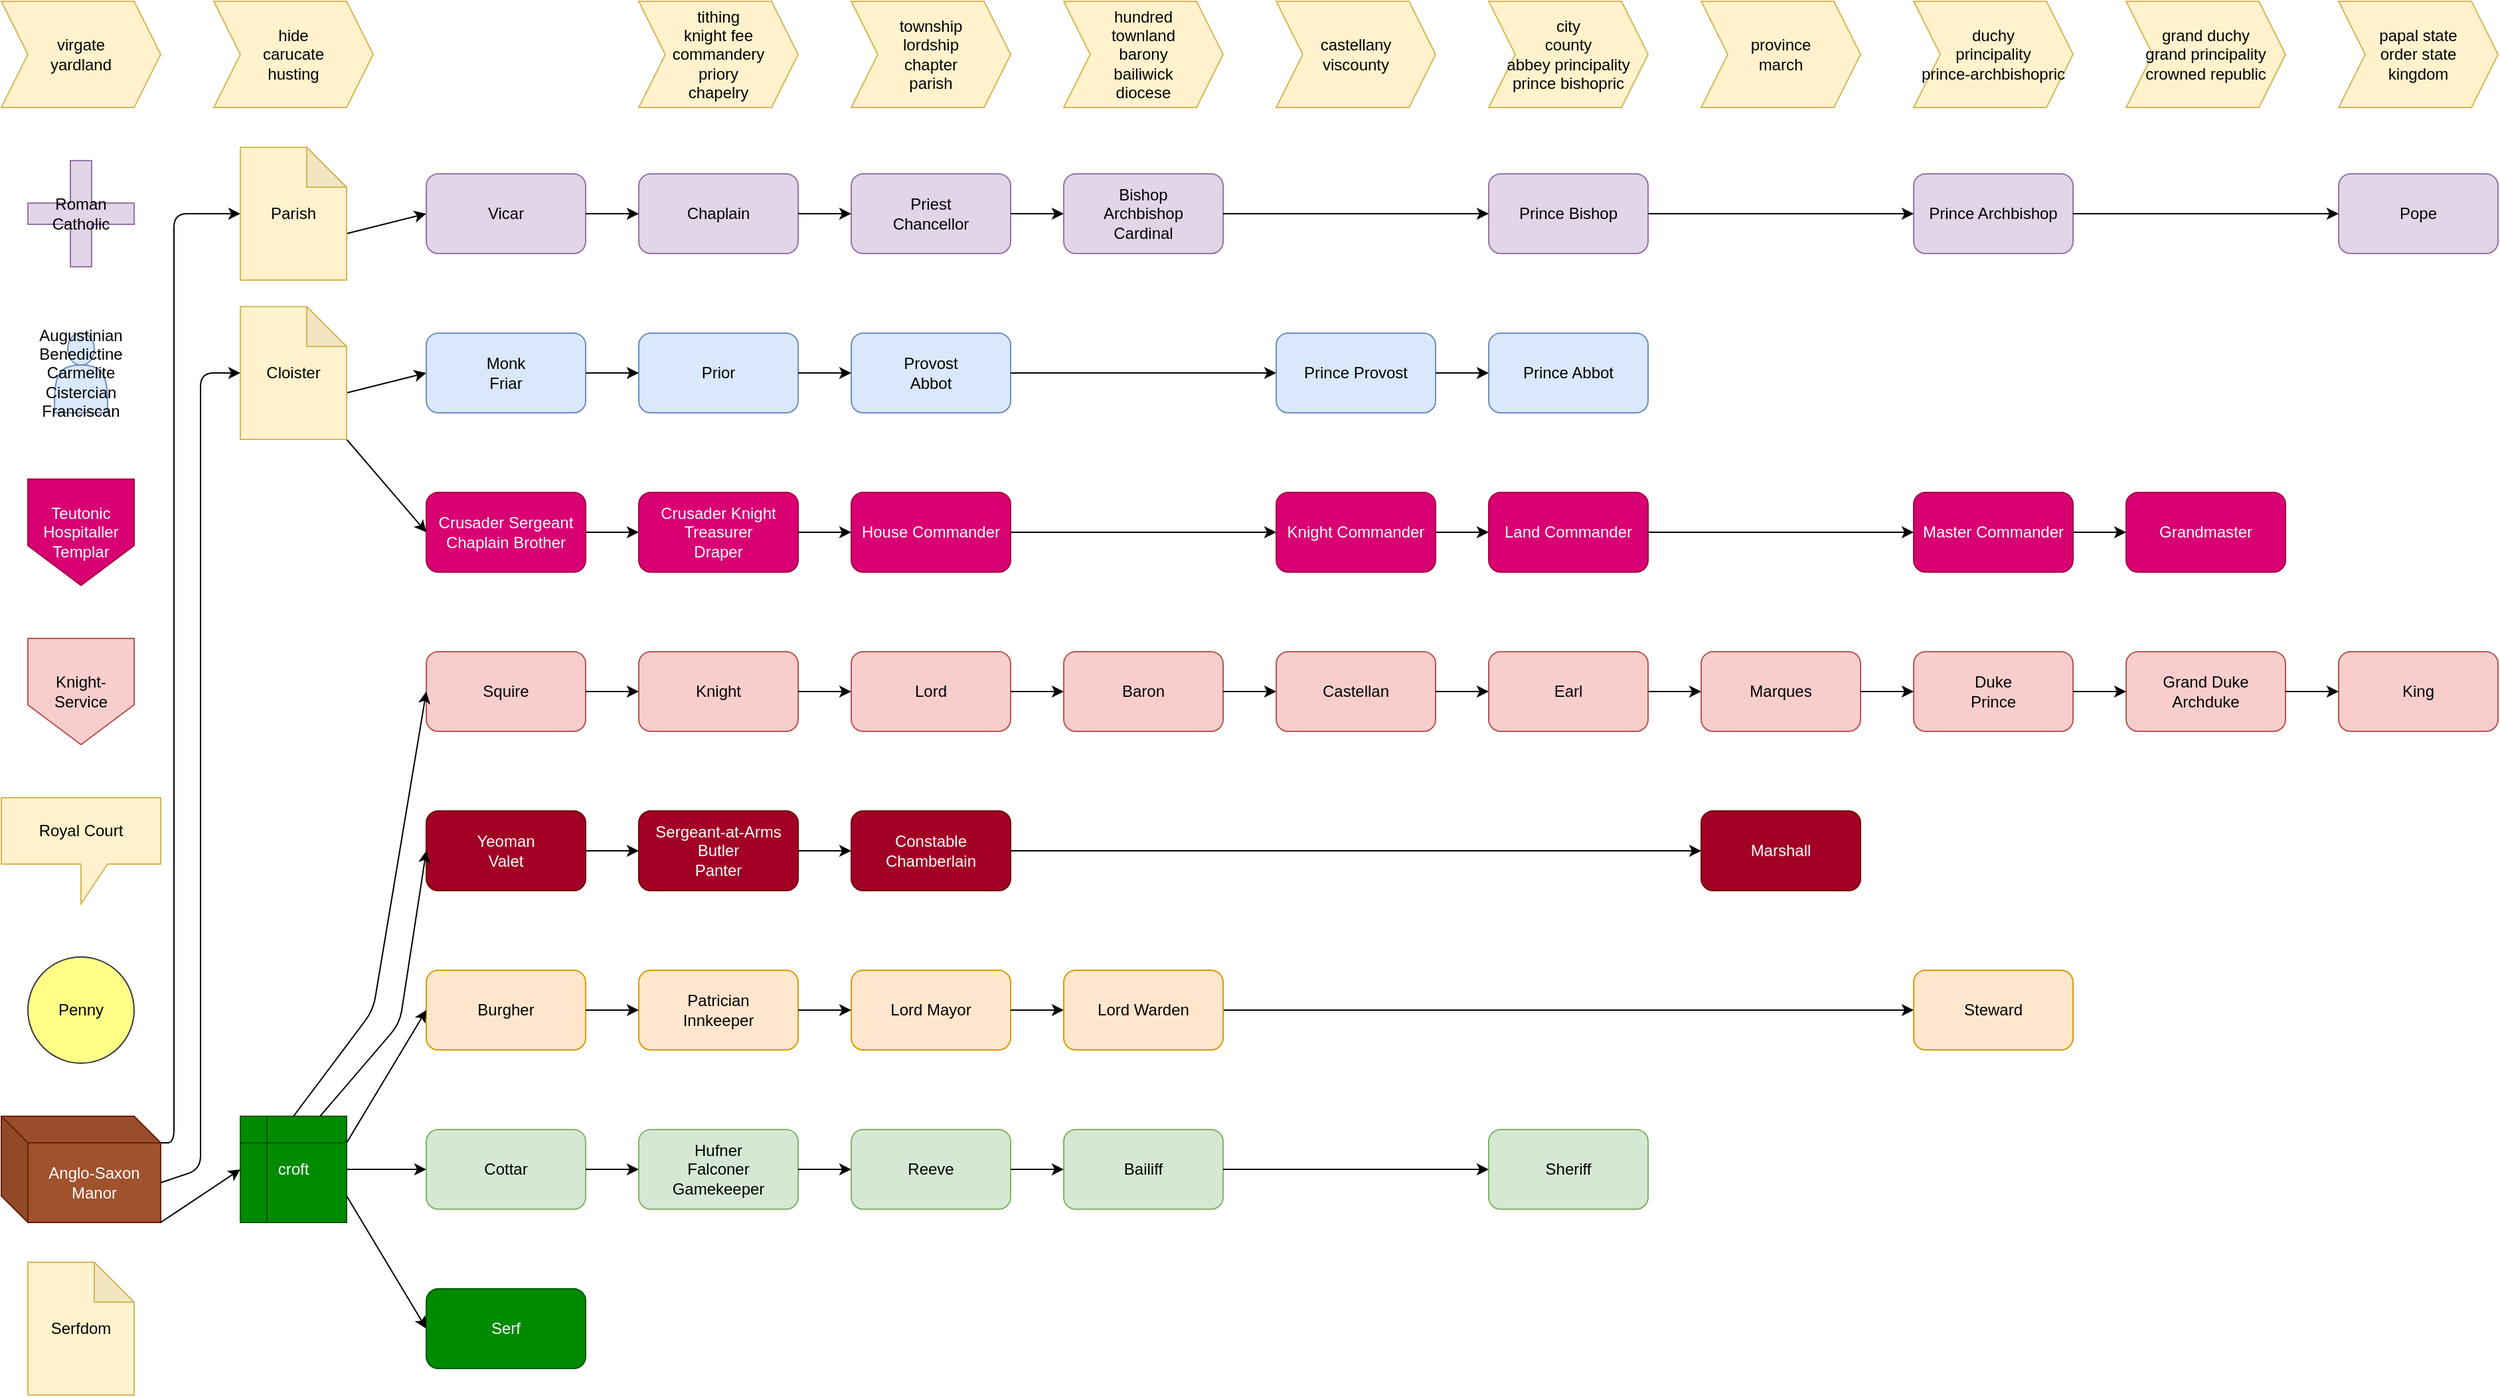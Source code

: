 <mxfile version="12.4.2" type="device" pages="1"><diagram id="fqwpL6NrUDYgaM_oACts" name="Pagina-1"><mxGraphModel dx="2249" dy="846" grid="1" gridSize="10" guides="1" tooltips="1" connect="1" arrows="1" fold="1" page="1" pageScale="1" pageWidth="827" pageHeight="1169" math="0" shadow="0"><root><mxCell id="oCK8tUkI4gXZ0sV6fzL8-0"/><mxCell id="oCK8tUkI4gXZ0sV6fzL8-1" parent="oCK8tUkI4gXZ0sV6fzL8-0"/><mxCell id="83fGAn5iUg1lBwkZTP7g-1" value="&lt;div&gt;hide&lt;/div&gt;&lt;div&gt;carucate&lt;/div&gt;&lt;div&gt;husting&lt;br&gt;&lt;/div&gt;" style="shape=step;perimeter=stepPerimeter;whiteSpace=wrap;html=1;fixedSize=1;fillColor=#fff2cc;strokeColor=#d6b656;" parent="oCK8tUkI4gXZ0sV6fzL8-1" vertex="1"><mxGeometry x="40" y="160" width="120" height="80" as="geometry"/></mxCell><mxCell id="83fGAn5iUg1lBwkZTP7g-2" value="&lt;div&gt;tithing&lt;/div&gt;&lt;div&gt;knight fee&lt;/div&gt;&lt;div&gt;commandery&lt;/div&gt;&lt;div&gt;priory&lt;/div&gt;&lt;div&gt;chapelry&lt;br&gt;&lt;/div&gt;" style="shape=step;perimeter=stepPerimeter;whiteSpace=wrap;html=1;fixedSize=1;fillColor=#fff2cc;strokeColor=#d6b656;" parent="oCK8tUkI4gXZ0sV6fzL8-1" vertex="1"><mxGeometry x="360" y="160" width="120" height="80" as="geometry"/></mxCell><mxCell id="83fGAn5iUg1lBwkZTP7g-3" value="&lt;div&gt;township&lt;/div&gt;&lt;div&gt;lordship&lt;/div&gt;&lt;div&gt;chapter&lt;/div&gt;&lt;div&gt;parish&lt;br&gt;&lt;/div&gt;" style="shape=step;perimeter=stepPerimeter;whiteSpace=wrap;html=1;fixedSize=1;fillColor=#fff2cc;strokeColor=#d6b656;" parent="oCK8tUkI4gXZ0sV6fzL8-1" vertex="1"><mxGeometry x="520" y="160" width="120" height="80" as="geometry"/></mxCell><mxCell id="83fGAn5iUg1lBwkZTP7g-4" value="&lt;div&gt;hundred&lt;/div&gt;&lt;div&gt;townland&lt;/div&gt;&lt;div&gt;barony&lt;/div&gt;&lt;div&gt;bailiwick&lt;/div&gt;&lt;div&gt;diocese&lt;/div&gt;" style="shape=step;perimeter=stepPerimeter;whiteSpace=wrap;html=1;fixedSize=1;fillColor=#fff2cc;strokeColor=#d6b656;" parent="oCK8tUkI4gXZ0sV6fzL8-1" vertex="1"><mxGeometry x="680" y="160" width="120" height="80" as="geometry"/></mxCell><mxCell id="83fGAn5iUg1lBwkZTP7g-5" value="&lt;div&gt;castellany&lt;/div&gt;&lt;div&gt;viscounty&lt;br&gt;&lt;/div&gt;" style="shape=step;perimeter=stepPerimeter;whiteSpace=wrap;html=1;fixedSize=1;fillColor=#fff2cc;strokeColor=#d6b656;" parent="oCK8tUkI4gXZ0sV6fzL8-1" vertex="1"><mxGeometry x="840" y="160" width="120" height="80" as="geometry"/></mxCell><mxCell id="83fGAn5iUg1lBwkZTP7g-6" value="&lt;div&gt;city&lt;/div&gt;&lt;div&gt;county&lt;/div&gt;&lt;div&gt;abbey principality&lt;/div&gt;&lt;div&gt;prince bishopric&lt;br&gt;&lt;/div&gt;" style="shape=step;perimeter=stepPerimeter;whiteSpace=wrap;html=1;fixedSize=1;fillColor=#fff2cc;strokeColor=#d6b656;" parent="oCK8tUkI4gXZ0sV6fzL8-1" vertex="1"><mxGeometry x="1000" y="160" width="120" height="80" as="geometry"/></mxCell><mxCell id="83fGAn5iUg1lBwkZTP7g-7" value="&lt;div&gt;province&lt;/div&gt;&lt;div&gt;march&lt;br&gt;&lt;/div&gt;" style="shape=step;perimeter=stepPerimeter;whiteSpace=wrap;html=1;fixedSize=1;fillColor=#fff2cc;strokeColor=#d6b656;" parent="oCK8tUkI4gXZ0sV6fzL8-1" vertex="1"><mxGeometry x="1160" y="160" width="120" height="80" as="geometry"/></mxCell><mxCell id="83fGAn5iUg1lBwkZTP7g-8" value="&lt;div&gt;duchy&lt;/div&gt;&lt;div&gt;principality&lt;/div&gt;&lt;div&gt;prince-archbishopric&lt;br&gt;&lt;/div&gt;" style="shape=step;perimeter=stepPerimeter;whiteSpace=wrap;html=1;fixedSize=1;fillColor=#fff2cc;strokeColor=#d6b656;" parent="oCK8tUkI4gXZ0sV6fzL8-1" vertex="1"><mxGeometry x="1320" y="160" width="120" height="80" as="geometry"/></mxCell><mxCell id="83fGAn5iUg1lBwkZTP7g-9" value="&lt;div&gt;grand duchy&lt;/div&gt;&lt;div&gt;grand principality&lt;/div&gt;&lt;div&gt;crowned republic&lt;br&gt;&lt;/div&gt;" style="shape=step;perimeter=stepPerimeter;whiteSpace=wrap;html=1;fixedSize=1;fillColor=#fff2cc;strokeColor=#d6b656;" parent="oCK8tUkI4gXZ0sV6fzL8-1" vertex="1"><mxGeometry x="1480" y="160" width="120" height="80" as="geometry"/></mxCell><mxCell id="83fGAn5iUg1lBwkZTP7g-10" value="&lt;div&gt;papal state&lt;/div&gt;&lt;div&gt;order state&lt;/div&gt;&lt;div&gt;kingdom&lt;br&gt;&lt;/div&gt;" style="shape=step;perimeter=stepPerimeter;whiteSpace=wrap;html=1;fixedSize=1;fillColor=#fff2cc;strokeColor=#d6b656;" parent="oCK8tUkI4gXZ0sV6fzL8-1" vertex="1"><mxGeometry x="1640" y="160" width="120" height="80" as="geometry"/></mxCell><mxCell id="83fGAn5iUg1lBwkZTP7g-11" value="&lt;div&gt;virgate&lt;/div&gt;&lt;div&gt;yardland&lt;/div&gt;" style="shape=step;perimeter=stepPerimeter;whiteSpace=wrap;html=1;fixedSize=1;fillColor=#fff2cc;strokeColor=#d6b656;" parent="oCK8tUkI4gXZ0sV6fzL8-1" vertex="1"><mxGeometry x="-120" y="160" width="120" height="80" as="geometry"/></mxCell><mxCell id="gKCgqKaBYZqM5Lune7bw-1" value="Vicar" style="rounded=1;whiteSpace=wrap;html=1;fillColor=#e1d5e7;strokeColor=#9673a6;" parent="oCK8tUkI4gXZ0sV6fzL8-1" vertex="1"><mxGeometry x="200" y="290" width="120" height="60" as="geometry"/></mxCell><mxCell id="gKCgqKaBYZqM5Lune7bw-2" value="Chaplain" style="rounded=1;whiteSpace=wrap;html=1;fillColor=#e1d5e7;strokeColor=#9673a6;" parent="oCK8tUkI4gXZ0sV6fzL8-1" vertex="1"><mxGeometry x="360" y="290" width="120" height="60" as="geometry"/></mxCell><mxCell id="gKCgqKaBYZqM5Lune7bw-4" value="" style="endArrow=classic;html=1;entryX=0;entryY=0.5;entryDx=0;entryDy=0;exitX=1;exitY=0.5;exitDx=0;exitDy=0;" parent="oCK8tUkI4gXZ0sV6fzL8-1" source="gKCgqKaBYZqM5Lune7bw-1" target="gKCgqKaBYZqM5Lune7bw-2" edge="1"><mxGeometry width="50" height="50" relative="1" as="geometry"><mxPoint x="320" y="400" as="sourcePoint"/><mxPoint x="360" y="400" as="targetPoint"/></mxGeometry></mxCell><mxCell id="gKCgqKaBYZqM5Lune7bw-5" value="Priest&lt;br&gt;Chancellor" style="rounded=1;whiteSpace=wrap;html=1;fillColor=#e1d5e7;strokeColor=#9673a6;" parent="oCK8tUkI4gXZ0sV6fzL8-1" vertex="1"><mxGeometry x="520" y="290" width="120" height="60" as="geometry"/></mxCell><mxCell id="gKCgqKaBYZqM5Lune7bw-6" value="Bishop&lt;br&gt;Archbishop&lt;br&gt;Cardinal" style="rounded=1;whiteSpace=wrap;html=1;fillColor=#e1d5e7;strokeColor=#9673a6;" parent="oCK8tUkI4gXZ0sV6fzL8-1" vertex="1"><mxGeometry x="680" y="290" width="120" height="60" as="geometry"/></mxCell><mxCell id="Omfk2hp4mNCDe5MxwnNr-0" value="Roman Catholic" style="shape=cross;whiteSpace=wrap;html=1;fillColor=#e1d5e7;strokeColor=#9673a6;" parent="oCK8tUkI4gXZ0sV6fzL8-1" vertex="1"><mxGeometry x="-100" y="280" width="80" height="80" as="geometry"/></mxCell><mxCell id="Omfk2hp4mNCDe5MxwnNr-1" value="Prince Bishop" style="rounded=1;whiteSpace=wrap;html=1;fillColor=#e1d5e7;strokeColor=#9673a6;" parent="oCK8tUkI4gXZ0sV6fzL8-1" vertex="1"><mxGeometry x="1000" y="290" width="120" height="60" as="geometry"/></mxCell><mxCell id="Omfk2hp4mNCDe5MxwnNr-3" value="Prince Archbishop" style="rounded=1;whiteSpace=wrap;html=1;fillColor=#e1d5e7;strokeColor=#9673a6;" parent="oCK8tUkI4gXZ0sV6fzL8-1" vertex="1"><mxGeometry x="1320" y="290" width="120" height="60" as="geometry"/></mxCell><mxCell id="Omfk2hp4mNCDe5MxwnNr-5" value="Pope" style="rounded=1;whiteSpace=wrap;html=1;fillColor=#e1d5e7;strokeColor=#9673a6;" parent="oCK8tUkI4gXZ0sV6fzL8-1" vertex="1"><mxGeometry x="1640" y="290" width="120" height="60" as="geometry"/></mxCell><mxCell id="SqtimmO35dM7RX1YcPdz-0" value="Monk&lt;br&gt;Friar" style="rounded=1;whiteSpace=wrap;html=1;fillColor=#dae8fc;strokeColor=#6c8ebf;" parent="oCK8tUkI4gXZ0sV6fzL8-1" vertex="1"><mxGeometry x="200" y="410" width="120" height="60" as="geometry"/></mxCell><mxCell id="SqtimmO35dM7RX1YcPdz-1" value="Prior" style="rounded=1;whiteSpace=wrap;html=1;fillColor=#dae8fc;strokeColor=#6c8ebf;" parent="oCK8tUkI4gXZ0sV6fzL8-1" vertex="1"><mxGeometry x="360" y="410" width="120" height="60" as="geometry"/></mxCell><mxCell id="SqtimmO35dM7RX1YcPdz-2" value="Provost&lt;br&gt;Abbot" style="rounded=1;whiteSpace=wrap;html=1;fillColor=#dae8fc;strokeColor=#6c8ebf;" parent="oCK8tUkI4gXZ0sV6fzL8-1" vertex="1"><mxGeometry x="520" y="410" width="120" height="60" as="geometry"/></mxCell><mxCell id="SqtimmO35dM7RX1YcPdz-4" value="Prince Provost" style="rounded=1;whiteSpace=wrap;html=1;fillColor=#dae8fc;strokeColor=#6c8ebf;" parent="oCK8tUkI4gXZ0sV6fzL8-1" vertex="1"><mxGeometry x="840" y="410" width="120" height="60" as="geometry"/></mxCell><mxCell id="SqtimmO35dM7RX1YcPdz-5" value="Prince Abbot" style="rounded=1;whiteSpace=wrap;html=1;fillColor=#dae8fc;strokeColor=#6c8ebf;" parent="oCK8tUkI4gXZ0sV6fzL8-1" vertex="1"><mxGeometry x="1000" y="410" width="120" height="60" as="geometry"/></mxCell><mxCell id="e0RKbU6NenNFE6--ffQX-0" value="Crusader Sergeant&lt;br&gt;Chaplain Brother" style="rounded=1;whiteSpace=wrap;html=1;fillColor=#d80073;strokeColor=#A50040;fontColor=#ffffff;" parent="oCK8tUkI4gXZ0sV6fzL8-1" vertex="1"><mxGeometry x="200" y="530" width="120" height="60" as="geometry"/></mxCell><mxCell id="e0RKbU6NenNFE6--ffQX-1" value="Crusader Knight&lt;br&gt;Treasurer&lt;br&gt;Draper" style="rounded=1;whiteSpace=wrap;html=1;fillColor=#d80073;strokeColor=#A50040;fontColor=#ffffff;" parent="oCK8tUkI4gXZ0sV6fzL8-1" vertex="1"><mxGeometry x="360" y="530" width="120" height="60" as="geometry"/></mxCell><mxCell id="e0RKbU6NenNFE6--ffQX-2" value="House Commander" style="rounded=1;whiteSpace=wrap;html=1;fillColor=#d80073;strokeColor=#A50040;fontColor=#ffffff;" parent="oCK8tUkI4gXZ0sV6fzL8-1" vertex="1"><mxGeometry x="520" y="530" width="120" height="60" as="geometry"/></mxCell><mxCell id="e0RKbU6NenNFE6--ffQX-4" value="Knight Commander" style="rounded=1;whiteSpace=wrap;html=1;fillColor=#d80073;strokeColor=#A50040;fontColor=#ffffff;" parent="oCK8tUkI4gXZ0sV6fzL8-1" vertex="1"><mxGeometry x="840" y="530" width="120" height="60" as="geometry"/></mxCell><mxCell id="e0RKbU6NenNFE6--ffQX-5" value="Land Commander" style="rounded=1;whiteSpace=wrap;html=1;fillColor=#d80073;strokeColor=#A50040;fontColor=#ffffff;" parent="oCK8tUkI4gXZ0sV6fzL8-1" vertex="1"><mxGeometry x="1000" y="530" width="120" height="60" as="geometry"/></mxCell><mxCell id="e0RKbU6NenNFE6--ffQX-7" value="Master Commander" style="rounded=1;whiteSpace=wrap;html=1;fillColor=#d80073;strokeColor=#A50040;fontColor=#ffffff;" parent="oCK8tUkI4gXZ0sV6fzL8-1" vertex="1"><mxGeometry x="1320" y="530" width="120" height="60" as="geometry"/></mxCell><mxCell id="e0RKbU6NenNFE6--ffQX-8" value="Grandmaster" style="rounded=1;whiteSpace=wrap;html=1;fillColor=#d80073;strokeColor=#A50040;fontColor=#ffffff;" parent="oCK8tUkI4gXZ0sV6fzL8-1" vertex="1"><mxGeometry x="1480" y="530" width="120" height="60" as="geometry"/></mxCell><mxCell id="5Yn5yn_RGyYrmo0M43x6-0" value="" style="endArrow=classic;html=1;entryX=0;entryY=0.5;entryDx=0;entryDy=0;" parent="oCK8tUkI4gXZ0sV6fzL8-1" source="Omfk2hp4mNCDe5MxwnNr-3" target="Omfk2hp4mNCDe5MxwnNr-5" edge="1"><mxGeometry width="50" height="50" relative="1" as="geometry"><mxPoint x="1050" y="660" as="sourcePoint"/><mxPoint x="1100" y="610" as="targetPoint"/></mxGeometry></mxCell><mxCell id="5Yn5yn_RGyYrmo0M43x6-1" value="" style="endArrow=classic;html=1;entryX=0;entryY=0.5;entryDx=0;entryDy=0;exitX=1;exitY=0.5;exitDx=0;exitDy=0;" parent="oCK8tUkI4gXZ0sV6fzL8-1" source="Omfk2hp4mNCDe5MxwnNr-1" target="Omfk2hp4mNCDe5MxwnNr-3" edge="1"><mxGeometry width="50" height="50" relative="1" as="geometry"><mxPoint x="1170" y="250" as="sourcePoint"/><mxPoint x="1370" y="250" as="targetPoint"/></mxGeometry></mxCell><mxCell id="5Yn5yn_RGyYrmo0M43x6-2" value="" style="endArrow=classic;html=1;entryX=0;entryY=0.5;entryDx=0;entryDy=0;exitX=1;exitY=0.5;exitDx=0;exitDy=0;" parent="oCK8tUkI4gXZ0sV6fzL8-1" source="gKCgqKaBYZqM5Lune7bw-6" target="Omfk2hp4mNCDe5MxwnNr-1" edge="1"><mxGeometry width="50" height="50" relative="1" as="geometry"><mxPoint x="880" y="280" as="sourcePoint"/><mxPoint x="1080" y="280" as="targetPoint"/></mxGeometry></mxCell><mxCell id="5Yn5yn_RGyYrmo0M43x6-3" value="" style="endArrow=classic;html=1;entryX=0;entryY=0.5;entryDx=0;entryDy=0;exitX=1;exitY=0.5;exitDx=0;exitDy=0;" parent="oCK8tUkI4gXZ0sV6fzL8-1" source="gKCgqKaBYZqM5Lune7bw-2" target="gKCgqKaBYZqM5Lune7bw-5" edge="1"><mxGeometry width="50" height="50" relative="1" as="geometry"><mxPoint x="460" y="270" as="sourcePoint"/><mxPoint x="500" y="270" as="targetPoint"/></mxGeometry></mxCell><mxCell id="5Yn5yn_RGyYrmo0M43x6-4" value="" style="endArrow=classic;html=1;entryX=0;entryY=0.5;entryDx=0;entryDy=0;exitX=1;exitY=0.5;exitDx=0;exitDy=0;" parent="oCK8tUkI4gXZ0sV6fzL8-1" source="gKCgqKaBYZqM5Lune7bw-5" target="gKCgqKaBYZqM5Lune7bw-6" edge="1"><mxGeometry width="50" height="50" relative="1" as="geometry"><mxPoint x="550" y="260" as="sourcePoint"/><mxPoint x="590" y="260" as="targetPoint"/></mxGeometry></mxCell><mxCell id="PNxsPU-OR9Gu_t92Zqk6-0" value="" style="endArrow=classic;html=1;entryX=0;entryY=0.5;entryDx=0;entryDy=0;exitX=1;exitY=0.5;exitDx=0;exitDy=0;" parent="oCK8tUkI4gXZ0sV6fzL8-1" source="SqtimmO35dM7RX1YcPdz-0" target="SqtimmO35dM7RX1YcPdz-1" edge="1"><mxGeometry width="50" height="50" relative="1" as="geometry"><mxPoint x="480" y="370" as="sourcePoint"/><mxPoint x="520" y="370" as="targetPoint"/></mxGeometry></mxCell><mxCell id="PNxsPU-OR9Gu_t92Zqk6-1" value="" style="endArrow=classic;html=1;entryX=0;entryY=0.5;entryDx=0;entryDy=0;exitX=1;exitY=0.5;exitDx=0;exitDy=0;" parent="oCK8tUkI4gXZ0sV6fzL8-1" source="SqtimmO35dM7RX1YcPdz-1" target="SqtimmO35dM7RX1YcPdz-2" edge="1"><mxGeometry width="50" height="50" relative="1" as="geometry"><mxPoint x="500" y="370" as="sourcePoint"/><mxPoint x="540" y="370" as="targetPoint"/></mxGeometry></mxCell><mxCell id="PNxsPU-OR9Gu_t92Zqk6-2" value="" style="endArrow=classic;html=1;entryX=0;entryY=0.5;entryDx=0;entryDy=0;exitX=1;exitY=0.5;exitDx=0;exitDy=0;" parent="oCK8tUkI4gXZ0sV6fzL8-1" source="SqtimmO35dM7RX1YcPdz-2" target="SqtimmO35dM7RX1YcPdz-4" edge="1"><mxGeometry width="50" height="50" relative="1" as="geometry"><mxPoint x="710" y="390" as="sourcePoint"/><mxPoint x="750" y="390" as="targetPoint"/></mxGeometry></mxCell><mxCell id="PNxsPU-OR9Gu_t92Zqk6-3" value="" style="endArrow=classic;html=1;entryX=0;entryY=0.5;entryDx=0;entryDy=0;exitX=1;exitY=0.5;exitDx=0;exitDy=0;" parent="oCK8tUkI4gXZ0sV6fzL8-1" source="SqtimmO35dM7RX1YcPdz-4" target="SqtimmO35dM7RX1YcPdz-5" edge="1"><mxGeometry width="50" height="50" relative="1" as="geometry"><mxPoint x="850" y="370" as="sourcePoint"/><mxPoint x="890" y="370" as="targetPoint"/></mxGeometry></mxCell><mxCell id="VxjK_jVTTmu4buuMJmHv-0" value="" style="endArrow=classic;html=1;entryX=0;entryY=0.5;entryDx=0;entryDy=0;exitX=1;exitY=0.5;exitDx=0;exitDy=0;" parent="oCK8tUkI4gXZ0sV6fzL8-1" source="e0RKbU6NenNFE6--ffQX-0" target="e0RKbU6NenNFE6--ffQX-1" edge="1"><mxGeometry width="50" height="50" relative="1" as="geometry"><mxPoint x="240" y="490" as="sourcePoint"/><mxPoint x="280" y="490" as="targetPoint"/></mxGeometry></mxCell><mxCell id="VxjK_jVTTmu4buuMJmHv-1" value="" style="endArrow=classic;html=1;entryX=0;entryY=0.5;entryDx=0;entryDy=0;exitX=1;exitY=0.5;exitDx=0;exitDy=0;" parent="oCK8tUkI4gXZ0sV6fzL8-1" source="e0RKbU6NenNFE6--ffQX-1" target="e0RKbU6NenNFE6--ffQX-2" edge="1"><mxGeometry width="50" height="50" relative="1" as="geometry"><mxPoint x="680" y="520" as="sourcePoint"/><mxPoint x="720" y="520" as="targetPoint"/></mxGeometry></mxCell><mxCell id="VxjK_jVTTmu4buuMJmHv-2" value="" style="endArrow=classic;html=1;entryX=0;entryY=0.5;entryDx=0;entryDy=0;exitX=1;exitY=0.5;exitDx=0;exitDy=0;" parent="oCK8tUkI4gXZ0sV6fzL8-1" source="e0RKbU6NenNFE6--ffQX-2" target="e0RKbU6NenNFE6--ffQX-4" edge="1"><mxGeometry width="50" height="50" relative="1" as="geometry"><mxPoint x="690" y="490" as="sourcePoint"/><mxPoint x="730" y="490" as="targetPoint"/></mxGeometry></mxCell><mxCell id="VxjK_jVTTmu4buuMJmHv-3" value="" style="endArrow=classic;html=1;entryX=0;entryY=0.5;entryDx=0;entryDy=0;exitX=1;exitY=0.5;exitDx=0;exitDy=0;" parent="oCK8tUkI4gXZ0sV6fzL8-1" source="e0RKbU6NenNFE6--ffQX-4" target="e0RKbU6NenNFE6--ffQX-5" edge="1"><mxGeometry width="50" height="50" relative="1" as="geometry"><mxPoint x="1220" y="480" as="sourcePoint"/><mxPoint x="1260" y="480" as="targetPoint"/></mxGeometry></mxCell><mxCell id="VxjK_jVTTmu4buuMJmHv-4" value="" style="endArrow=classic;html=1;entryX=0;entryY=0.5;entryDx=0;entryDy=0;exitX=1;exitY=0.5;exitDx=0;exitDy=0;" parent="oCK8tUkI4gXZ0sV6fzL8-1" source="e0RKbU6NenNFE6--ffQX-5" target="e0RKbU6NenNFE6--ffQX-7" edge="1"><mxGeometry width="50" height="50" relative="1" as="geometry"><mxPoint x="1270" y="420" as="sourcePoint"/><mxPoint x="1310" y="420" as="targetPoint"/></mxGeometry></mxCell><mxCell id="VxjK_jVTTmu4buuMJmHv-5" value="" style="endArrow=classic;html=1;entryX=0;entryY=0.5;entryDx=0;entryDy=0;exitX=1;exitY=0.5;exitDx=0;exitDy=0;" parent="oCK8tUkI4gXZ0sV6fzL8-1" source="e0RKbU6NenNFE6--ffQX-7" target="e0RKbU6NenNFE6--ffQX-8" edge="1"><mxGeometry width="50" height="50" relative="1" as="geometry"><mxPoint x="1300" y="440" as="sourcePoint"/><mxPoint x="1340" y="440" as="targetPoint"/></mxGeometry></mxCell><mxCell id="H91U4osRQxAJeBE-W0ZD-0" value="&lt;div&gt;Teutonic&lt;/div&gt;&lt;div&gt;Hospitaller&lt;/div&gt;&lt;div&gt;Templar&lt;br&gt;&lt;/div&gt;" style="shape=offPageConnector;whiteSpace=wrap;html=1;fillColor=#d80073;strokeColor=#A50040;fontColor=#ffffff;" parent="oCK8tUkI4gXZ0sV6fzL8-1" vertex="1"><mxGeometry x="-100" y="520" width="80" height="80" as="geometry"/></mxCell><mxCell id="Vj21JQoXXC0ZQVAAlDIr-0" value="Knight-Service" style="shape=offPageConnector;whiteSpace=wrap;html=1;fillColor=#f8cecc;strokeColor=#b85450;" parent="oCK8tUkI4gXZ0sV6fzL8-1" vertex="1"><mxGeometry x="-100" y="640" width="80" height="80" as="geometry"/></mxCell><mxCell id="2w35DNSEj0eIfV8UBgP6-0" value="Squire" style="rounded=1;whiteSpace=wrap;html=1;fillColor=#f8cecc;strokeColor=#b85450;" parent="oCK8tUkI4gXZ0sV6fzL8-1" vertex="1"><mxGeometry x="200" y="650" width="120" height="60" as="geometry"/></mxCell><mxCell id="2Aa79_PvcjOr2t7PqL3r-0" value="Knight" style="rounded=1;whiteSpace=wrap;html=1;fillColor=#f8cecc;strokeColor=#b85450;" parent="oCK8tUkI4gXZ0sV6fzL8-1" vertex="1"><mxGeometry x="360" y="650" width="120" height="60" as="geometry"/></mxCell><mxCell id="LwAP112f449tLHpx3aPl-0" value="Lord" style="rounded=1;whiteSpace=wrap;html=1;fillColor=#f8cecc;strokeColor=#b85450;" parent="oCK8tUkI4gXZ0sV6fzL8-1" vertex="1"><mxGeometry x="520" y="650" width="120" height="60" as="geometry"/></mxCell><mxCell id="PcAlQNiPRO1VjJI9oHBz-0" value="Baron" style="rounded=1;whiteSpace=wrap;html=1;fillColor=#f8cecc;strokeColor=#b85450;" parent="oCK8tUkI4gXZ0sV6fzL8-1" vertex="1"><mxGeometry x="680" y="650" width="120" height="60" as="geometry"/></mxCell><mxCell id="oSH6JOHfdkm9T1XpB9lV-0" value="Castellan" style="rounded=1;whiteSpace=wrap;html=1;fillColor=#f8cecc;strokeColor=#b85450;" parent="oCK8tUkI4gXZ0sV6fzL8-1" vertex="1"><mxGeometry x="840" y="650" width="120" height="60" as="geometry"/></mxCell><mxCell id="yfQY9L-E9nPQF1rfQLSz-0" value="Earl" style="rounded=1;whiteSpace=wrap;html=1;fillColor=#f8cecc;strokeColor=#b85450;" parent="oCK8tUkI4gXZ0sV6fzL8-1" vertex="1"><mxGeometry x="1000" y="650" width="120" height="60" as="geometry"/></mxCell><mxCell id="dvQabn82KWzEI1NCNGsV-0" value="Marques" style="rounded=1;whiteSpace=wrap;html=1;fillColor=#f8cecc;strokeColor=#b85450;" parent="oCK8tUkI4gXZ0sV6fzL8-1" vertex="1"><mxGeometry x="1160" y="650" width="120" height="60" as="geometry"/></mxCell><mxCell id="08Y9eFM6RSt16kq9Ph3S-0" value="&lt;div&gt;Duke&lt;/div&gt;&lt;div&gt;Prince&lt;br&gt;&lt;/div&gt;" style="rounded=1;whiteSpace=wrap;html=1;fillColor=#f8cecc;strokeColor=#b85450;" parent="oCK8tUkI4gXZ0sV6fzL8-1" vertex="1"><mxGeometry x="1320" y="650" width="120" height="60" as="geometry"/></mxCell><mxCell id="t0ER8UB19njq66rI70_L-0" value="&lt;div&gt;Grand Duke&lt;/div&gt;&lt;div&gt;Archduke&lt;br&gt;&lt;/div&gt;" style="rounded=1;whiteSpace=wrap;html=1;fillColor=#f8cecc;strokeColor=#b85450;" parent="oCK8tUkI4gXZ0sV6fzL8-1" vertex="1"><mxGeometry x="1480" y="650" width="120" height="60" as="geometry"/></mxCell><mxCell id="MgmVeEAZFgEU_n-fjbBa-0" value="King" style="rounded=1;whiteSpace=wrap;html=1;fillColor=#f8cecc;strokeColor=#b85450;" parent="oCK8tUkI4gXZ0sV6fzL8-1" vertex="1"><mxGeometry x="1640" y="650" width="120" height="60" as="geometry"/></mxCell><mxCell id="MgmVeEAZFgEU_n-fjbBa-1" value="" style="endArrow=classic;html=1;entryX=0;entryY=0.5;entryDx=0;entryDy=0;exitX=1;exitY=0.5;exitDx=0;exitDy=0;" parent="oCK8tUkI4gXZ0sV6fzL8-1" source="t0ER8UB19njq66rI70_L-0" target="MgmVeEAZFgEU_n-fjbBa-0" edge="1"><mxGeometry width="50" height="50" relative="1" as="geometry"><mxPoint x="1780" y="460" as="sourcePoint"/><mxPoint x="1820" y="460" as="targetPoint"/></mxGeometry></mxCell><mxCell id="MgmVeEAZFgEU_n-fjbBa-2" value="" style="endArrow=classic;html=1;entryX=0;entryY=0.5;entryDx=0;entryDy=0;exitX=1;exitY=0.5;exitDx=0;exitDy=0;" parent="oCK8tUkI4gXZ0sV6fzL8-1" source="08Y9eFM6RSt16kq9Ph3S-0" target="t0ER8UB19njq66rI70_L-0" edge="1"><mxGeometry width="50" height="50" relative="1" as="geometry"><mxPoint x="1680" y="500" as="sourcePoint"/><mxPoint x="1720" y="500" as="targetPoint"/></mxGeometry></mxCell><mxCell id="MgmVeEAZFgEU_n-fjbBa-3" value="" style="endArrow=classic;html=1;entryX=0;entryY=0.5;entryDx=0;entryDy=0;exitX=1;exitY=0.5;exitDx=0;exitDy=0;" parent="oCK8tUkI4gXZ0sV6fzL8-1" source="dvQabn82KWzEI1NCNGsV-0" target="08Y9eFM6RSt16kq9Ph3S-0" edge="1"><mxGeometry width="50" height="50" relative="1" as="geometry"><mxPoint x="1260" y="460" as="sourcePoint"/><mxPoint x="1300" y="460" as="targetPoint"/></mxGeometry></mxCell><mxCell id="MgmVeEAZFgEU_n-fjbBa-4" value="" style="endArrow=classic;html=1;entryX=0;entryY=0.5;entryDx=0;entryDy=0;exitX=1;exitY=0.5;exitDx=0;exitDy=0;" parent="oCK8tUkI4gXZ0sV6fzL8-1" source="yfQY9L-E9nPQF1rfQLSz-0" target="dvQabn82KWzEI1NCNGsV-0" edge="1"><mxGeometry width="50" height="50" relative="1" as="geometry"><mxPoint x="1210" y="590" as="sourcePoint"/><mxPoint x="1250" y="590" as="targetPoint"/></mxGeometry></mxCell><mxCell id="MgmVeEAZFgEU_n-fjbBa-5" value="" style="endArrow=classic;html=1;entryX=0;entryY=0.5;entryDx=0;entryDy=0;exitX=1;exitY=0.5;exitDx=0;exitDy=0;" parent="oCK8tUkI4gXZ0sV6fzL8-1" source="oSH6JOHfdkm9T1XpB9lV-0" target="yfQY9L-E9nPQF1rfQLSz-0" edge="1"><mxGeometry width="50" height="50" relative="1" as="geometry"><mxPoint x="770" y="600" as="sourcePoint"/><mxPoint x="810" y="600" as="targetPoint"/></mxGeometry></mxCell><mxCell id="MgmVeEAZFgEU_n-fjbBa-6" value="" style="endArrow=classic;html=1;entryX=0;entryY=0.5;entryDx=0;entryDy=0;exitX=1;exitY=0.5;exitDx=0;exitDy=0;" parent="oCK8tUkI4gXZ0sV6fzL8-1" source="PcAlQNiPRO1VjJI9oHBz-0" target="oSH6JOHfdkm9T1XpB9lV-0" edge="1"><mxGeometry width="50" height="50" relative="1" as="geometry"><mxPoint x="720" y="590" as="sourcePoint"/><mxPoint x="760" y="590" as="targetPoint"/></mxGeometry></mxCell><mxCell id="MgmVeEAZFgEU_n-fjbBa-7" value="" style="endArrow=classic;html=1;entryX=0;entryY=0.5;entryDx=0;entryDy=0;exitX=1;exitY=0.5;exitDx=0;exitDy=0;" parent="oCK8tUkI4gXZ0sV6fzL8-1" source="LwAP112f449tLHpx3aPl-0" target="PcAlQNiPRO1VjJI9oHBz-0" edge="1"><mxGeometry width="50" height="50" relative="1" as="geometry"><mxPoint x="700" y="590" as="sourcePoint"/><mxPoint x="740" y="590" as="targetPoint"/></mxGeometry></mxCell><mxCell id="MgmVeEAZFgEU_n-fjbBa-8" value="" style="endArrow=classic;html=1;entryX=0;entryY=0.5;entryDx=0;entryDy=0;exitX=1;exitY=0.5;exitDx=0;exitDy=0;" parent="oCK8tUkI4gXZ0sV6fzL8-1" source="2Aa79_PvcjOr2t7PqL3r-0" target="LwAP112f449tLHpx3aPl-0" edge="1"><mxGeometry width="50" height="50" relative="1" as="geometry"><mxPoint x="700" y="590" as="sourcePoint"/><mxPoint x="740" y="590" as="targetPoint"/></mxGeometry></mxCell><mxCell id="MgmVeEAZFgEU_n-fjbBa-9" value="" style="endArrow=classic;html=1;entryX=0;entryY=0.5;entryDx=0;entryDy=0;exitX=1;exitY=0.5;exitDx=0;exitDy=0;" parent="oCK8tUkI4gXZ0sV6fzL8-1" source="2w35DNSEj0eIfV8UBgP6-0" target="2Aa79_PvcjOr2t7PqL3r-0" edge="1"><mxGeometry width="50" height="50" relative="1" as="geometry"><mxPoint x="370" y="620" as="sourcePoint"/><mxPoint x="410" y="620" as="targetPoint"/></mxGeometry></mxCell><mxCell id="z2Wq4WRmOXY1jUi4pLSN-0" value="&lt;div&gt;Yeoman&lt;/div&gt;&lt;div&gt;Valet&lt;/div&gt;" style="rounded=1;whiteSpace=wrap;html=1;fillColor=#a20025;strokeColor=#6F0000;fontColor=#ffffff;" parent="oCK8tUkI4gXZ0sV6fzL8-1" vertex="1"><mxGeometry x="200" y="770" width="120" height="60" as="geometry"/></mxCell><mxCell id="pjw3sNTV9NjiQqiQlvoV-0" value="&lt;div&gt;Sergeant-at-Arms&lt;/div&gt;&lt;div&gt;Butler&lt;/div&gt;&lt;div&gt;Panter&lt;br&gt;&lt;/div&gt;" style="rounded=1;whiteSpace=wrap;html=1;fillColor=#a20025;strokeColor=#6F0000;fontColor=#ffffff;" parent="oCK8tUkI4gXZ0sV6fzL8-1" vertex="1"><mxGeometry x="360" y="770" width="120" height="60" as="geometry"/></mxCell><mxCell id="2Igj7mUXKYqTI0HOGa1y-0" value="&lt;div&gt;Constable&lt;/div&gt;&lt;div&gt;Chamberlain&lt;br&gt;&lt;/div&gt;" style="rounded=1;whiteSpace=wrap;html=1;fillColor=#a20025;strokeColor=#6F0000;fontColor=#ffffff;" parent="oCK8tUkI4gXZ0sV6fzL8-1" vertex="1"><mxGeometry x="520" y="770" width="120" height="60" as="geometry"/></mxCell><mxCell id="gh5mvnGOIFd5tuoDdjmZ-0" value="Marshall" style="rounded=1;whiteSpace=wrap;html=1;fillColor=#a20025;strokeColor=#6F0000;fontColor=#ffffff;" parent="oCK8tUkI4gXZ0sV6fzL8-1" vertex="1"><mxGeometry x="1160" y="770" width="120" height="60" as="geometry"/></mxCell><mxCell id="gh5mvnGOIFd5tuoDdjmZ-1" value="" style="endArrow=classic;html=1;entryX=0;entryY=0.5;entryDx=0;entryDy=0;exitX=1;exitY=0.5;exitDx=0;exitDy=0;" parent="oCK8tUkI4gXZ0sV6fzL8-1" source="2Igj7mUXKYqTI0HOGa1y-0" target="gh5mvnGOIFd5tuoDdjmZ-0" edge="1"><mxGeometry width="50" height="50" relative="1" as="geometry"><mxPoint x="950" y="770" as="sourcePoint"/><mxPoint x="990" y="770" as="targetPoint"/></mxGeometry></mxCell><mxCell id="gh5mvnGOIFd5tuoDdjmZ-2" value="" style="endArrow=classic;html=1;entryX=0;entryY=0.5;entryDx=0;entryDy=0;exitX=1;exitY=0.5;exitDx=0;exitDy=0;" parent="oCK8tUkI4gXZ0sV6fzL8-1" source="pjw3sNTV9NjiQqiQlvoV-0" target="2Igj7mUXKYqTI0HOGa1y-0" edge="1"><mxGeometry width="50" height="50" relative="1" as="geometry"><mxPoint x="370" y="880" as="sourcePoint"/><mxPoint x="410" y="880" as="targetPoint"/></mxGeometry></mxCell><mxCell id="gh5mvnGOIFd5tuoDdjmZ-3" value="" style="endArrow=classic;html=1;entryX=0;entryY=0.5;entryDx=0;entryDy=0;exitX=1;exitY=0.5;exitDx=0;exitDy=0;" parent="oCK8tUkI4gXZ0sV6fzL8-1" source="z2Wq4WRmOXY1jUi4pLSN-0" target="pjw3sNTV9NjiQqiQlvoV-0" edge="1"><mxGeometry width="50" height="50" relative="1" as="geometry"><mxPoint x="300" y="900" as="sourcePoint"/><mxPoint x="340" y="900" as="targetPoint"/></mxGeometry></mxCell><mxCell id="0Vyex8PMv7TbCB19O0zr-0" value="Patrician&lt;br&gt;Innkeeper" style="rounded=1;whiteSpace=wrap;html=1;fillColor=#ffe6cc;strokeColor=#d79b00;" parent="oCK8tUkI4gXZ0sV6fzL8-1" vertex="1"><mxGeometry x="360" y="890" width="120" height="60" as="geometry"/></mxCell><mxCell id="JCthD6ASfeWcV_RAOXGS-0" value="Lord Mayor" style="rounded=1;whiteSpace=wrap;html=1;fillColor=#ffe6cc;strokeColor=#d79b00;" parent="oCK8tUkI4gXZ0sV6fzL8-1" vertex="1"><mxGeometry x="520" y="890" width="120" height="60" as="geometry"/></mxCell><mxCell id="gFEUu0lqK5ypKOopShAJ-0" value="Burgher" style="rounded=1;whiteSpace=wrap;html=1;fillColor=#ffe6cc;strokeColor=#d79b00;" parent="oCK8tUkI4gXZ0sV6fzL8-1" vertex="1"><mxGeometry x="200" y="890" width="120" height="60" as="geometry"/></mxCell><mxCell id="4N-jBm9g0fEGUhkpJody-3" value="" style="endArrow=classic;html=1;entryX=0;entryY=0.5;entryDx=0;entryDy=0;exitX=1;exitY=0.5;exitDx=0;exitDy=0;" parent="oCK8tUkI4gXZ0sV6fzL8-1" source="qV_M1l2GW40SyxKe6b2E-1" target="qV_M1l2GW40SyxKe6b2E-0" edge="1"><mxGeometry width="50" height="50" relative="1" as="geometry"><mxPoint x="1170" y="960" as="sourcePoint"/><mxPoint x="1320" y="920" as="targetPoint"/></mxGeometry></mxCell><mxCell id="4N-jBm9g0fEGUhkpJody-4" value="" style="endArrow=classic;html=1;entryX=0;entryY=0.5;entryDx=0;entryDy=0;exitX=1;exitY=0.5;exitDx=0;exitDy=0;" parent="oCK8tUkI4gXZ0sV6fzL8-1" source="JCthD6ASfeWcV_RAOXGS-0" target="qV_M1l2GW40SyxKe6b2E-1" edge="1"><mxGeometry width="50" height="50" relative="1" as="geometry"><mxPoint x="800" y="920" as="sourcePoint"/><mxPoint x="680" y="920" as="targetPoint"/></mxGeometry></mxCell><mxCell id="MWsJoeHcx7f51ZUEuAL_-0" value="" style="endArrow=classic;html=1;entryX=0;entryY=0.5;entryDx=0;entryDy=0;exitX=1;exitY=0.5;exitDx=0;exitDy=0;" parent="oCK8tUkI4gXZ0sV6fzL8-1" source="0Vyex8PMv7TbCB19O0zr-0" target="JCthD6ASfeWcV_RAOXGS-0" edge="1"><mxGeometry width="50" height="50" relative="1" as="geometry"><mxPoint x="110" y="870" as="sourcePoint"/><mxPoint x="150" y="870" as="targetPoint"/></mxGeometry></mxCell><mxCell id="MWsJoeHcx7f51ZUEuAL_-1" value="" style="endArrow=classic;html=1;entryX=0;entryY=0.5;entryDx=0;entryDy=0;exitX=1;exitY=0.5;exitDx=0;exitDy=0;" parent="oCK8tUkI4gXZ0sV6fzL8-1" source="gFEUu0lqK5ypKOopShAJ-0" target="0Vyex8PMv7TbCB19O0zr-0" edge="1"><mxGeometry width="50" height="50" relative="1" as="geometry"><mxPoint x="70" y="850" as="sourcePoint"/><mxPoint x="110" y="850" as="targetPoint"/></mxGeometry></mxCell><mxCell id="F2HPrOt9V80UaVafM3Fn-0" value="Cottar" style="rounded=1;whiteSpace=wrap;html=1;fillColor=#d5e8d4;strokeColor=#82b366;" parent="oCK8tUkI4gXZ0sV6fzL8-1" vertex="1"><mxGeometry x="200" y="1010" width="120" height="60" as="geometry"/></mxCell><mxCell id="HfyW_LQKj4yQppmq491T-0" value="&lt;div&gt;Hufner&lt;/div&gt;&lt;div&gt;Falconer&lt;/div&gt;&lt;div&gt;Gamekeeper&lt;br&gt;&lt;/div&gt;" style="rounded=1;whiteSpace=wrap;html=1;fillColor=#d5e8d4;strokeColor=#82b366;" parent="oCK8tUkI4gXZ0sV6fzL8-1" vertex="1"><mxGeometry x="360" y="1010" width="120" height="60" as="geometry"/></mxCell><mxCell id="1-VAzzrkYaOVBQSTOmHt-0" value="Reeve" style="rounded=1;whiteSpace=wrap;html=1;fillColor=#d5e8d4;strokeColor=#82b366;" parent="oCK8tUkI4gXZ0sV6fzL8-1" vertex="1"><mxGeometry x="520" y="1010" width="120" height="60" as="geometry"/></mxCell><mxCell id="_ob3Fqc3IQdEa3oNd9af-0" value="Bailiff" style="rounded=1;whiteSpace=wrap;html=1;fillColor=#d5e8d4;strokeColor=#82b366;" parent="oCK8tUkI4gXZ0sV6fzL8-1" vertex="1"><mxGeometry x="680" y="1010" width="120" height="60" as="geometry"/></mxCell><mxCell id="8b84hfvDX3lVodEZiDAX-0" value="Sheriff" style="rounded=1;whiteSpace=wrap;html=1;fillColor=#d5e8d4;strokeColor=#82b366;" parent="oCK8tUkI4gXZ0sV6fzL8-1" vertex="1"><mxGeometry x="1000" y="1010" width="120" height="60" as="geometry"/></mxCell><mxCell id="8b84hfvDX3lVodEZiDAX-1" value="" style="endArrow=classic;html=1;entryX=0;entryY=0.5;entryDx=0;entryDy=0;exitX=1;exitY=0.5;exitDx=0;exitDy=0;" parent="oCK8tUkI4gXZ0sV6fzL8-1" source="_ob3Fqc3IQdEa3oNd9af-0" target="8b84hfvDX3lVodEZiDAX-0" edge="1"><mxGeometry width="50" height="50" relative="1" as="geometry"><mxPoint x="900" y="1000" as="sourcePoint"/><mxPoint x="940" y="1000" as="targetPoint"/></mxGeometry></mxCell><mxCell id="8b84hfvDX3lVodEZiDAX-2" value="" style="endArrow=classic;html=1;entryX=0;entryY=0.5;entryDx=0;entryDy=0;exitX=1;exitY=0.5;exitDx=0;exitDy=0;" parent="oCK8tUkI4gXZ0sV6fzL8-1" source="1-VAzzrkYaOVBQSTOmHt-0" target="_ob3Fqc3IQdEa3oNd9af-0" edge="1"><mxGeometry width="50" height="50" relative="1" as="geometry"><mxPoint x="840" y="1100" as="sourcePoint"/><mxPoint x="880" y="1100" as="targetPoint"/></mxGeometry></mxCell><mxCell id="8b84hfvDX3lVodEZiDAX-3" value="" style="endArrow=classic;html=1;entryX=0;entryY=0.5;entryDx=0;entryDy=0;exitX=1;exitY=0.5;exitDx=0;exitDy=0;" parent="oCK8tUkI4gXZ0sV6fzL8-1" source="HfyW_LQKj4yQppmq491T-0" target="1-VAzzrkYaOVBQSTOmHt-0" edge="1"><mxGeometry width="50" height="50" relative="1" as="geometry"><mxPoint x="350" y="1130" as="sourcePoint"/><mxPoint x="390" y="1130" as="targetPoint"/></mxGeometry></mxCell><mxCell id="8b84hfvDX3lVodEZiDAX-4" value="" style="endArrow=classic;html=1;entryX=0;entryY=0.5;entryDx=0;entryDy=0;exitX=1;exitY=0.5;exitDx=0;exitDy=0;" parent="oCK8tUkI4gXZ0sV6fzL8-1" source="F2HPrOt9V80UaVafM3Fn-0" target="HfyW_LQKj4yQppmq491T-0" edge="1"><mxGeometry width="50" height="50" relative="1" as="geometry"><mxPoint x="340" y="1140" as="sourcePoint"/><mxPoint x="380" y="1140" as="targetPoint"/></mxGeometry></mxCell><mxCell id="gha5RXnt-qho2R3crj_6-0" value="Serf" style="rounded=1;whiteSpace=wrap;html=1;fillColor=#008a00;strokeColor=#005700;fontColor=#ffffff;" parent="oCK8tUkI4gXZ0sV6fzL8-1" vertex="1"><mxGeometry x="200" y="1130" width="120" height="60" as="geometry"/></mxCell><mxCell id="dEji5D6GqIUN30gGP0cM-0" value="Penny" style="ellipse;whiteSpace=wrap;html=1;aspect=fixed;fillColor=#ffff88;strokeColor=#36393d;" parent="oCK8tUkI4gXZ0sV6fzL8-1" vertex="1"><mxGeometry x="-100" y="880" width="80" height="80" as="geometry"/></mxCell><mxCell id="9JwFpcBor_ViyKoCyKX9-0" value="Augustinian&lt;br&gt;Benedictine&lt;br&gt;Carmelite&lt;br&gt;Cistercian&lt;br&gt;Franciscan" style="shape=actor;whiteSpace=wrap;html=1;fillColor=#dae8fc;strokeColor=#6c8ebf;" parent="oCK8tUkI4gXZ0sV6fzL8-1" vertex="1"><mxGeometry x="-80" y="410" width="40" height="60" as="geometry"/></mxCell><mxCell id="6jApkif6oSSFDTe_UDc7-0" value="Anglo-Saxon Manor" style="shape=cube;whiteSpace=wrap;html=1;boundedLbl=1;backgroundOutline=1;darkOpacity=0.05;darkOpacity2=0.1;fillColor=#a0522d;strokeColor=#6D1F00;fontColor=#ffffff;" parent="oCK8tUkI4gXZ0sV6fzL8-1" vertex="1"><mxGeometry x="-120" y="1000" width="120" height="80" as="geometry"/></mxCell><mxCell id="bS0sR2kwZ3CgfFbuPTSE-0" value="Serfdom" style="shape=note;whiteSpace=wrap;html=1;backgroundOutline=1;darkOpacity=0.05;fillColor=#fff2cc;strokeColor=#d6b656;" parent="oCK8tUkI4gXZ0sV6fzL8-1" vertex="1"><mxGeometry x="-100" y="1110" width="80" height="100" as="geometry"/></mxCell><mxCell id="cX49zFSBdbblm7YNsId7-1" value="" style="endArrow=classic;html=1;entryX=0;entryY=0.5;entryDx=0;entryDy=0;exitX=1;exitY=0.25;exitDx=0;exitDy=0;" parent="oCK8tUkI4gXZ0sV6fzL8-1" source="ndCWDj3-9gPNlr2RGcUk-1" target="gFEUu0lqK5ypKOopShAJ-0" edge="1"><mxGeometry width="50" height="50" relative="1" as="geometry"><mxPoint x="40" y="1280" as="sourcePoint"/><mxPoint x="90" y="1230" as="targetPoint"/></mxGeometry></mxCell><mxCell id="ndCWDj3-9gPNlr2RGcUk-1" value="croft" style="shape=internalStorage;whiteSpace=wrap;html=1;backgroundOutline=1;fillColor=#008a00;strokeColor=#005700;fontColor=#ffffff;" parent="oCK8tUkI4gXZ0sV6fzL8-1" vertex="1"><mxGeometry x="60" y="1000" width="80" height="80" as="geometry"/></mxCell><mxCell id="ndCWDj3-9gPNlr2RGcUk-3" value="" style="endArrow=classic;html=1;entryX=0;entryY=0.5;entryDx=0;entryDy=0;exitX=1;exitY=0.5;exitDx=0;exitDy=0;" parent="oCK8tUkI4gXZ0sV6fzL8-1" source="ndCWDj3-9gPNlr2RGcUk-1" target="F2HPrOt9V80UaVafM3Fn-0" edge="1"><mxGeometry width="50" height="50" relative="1" as="geometry"><mxPoint x="60" y="830" as="sourcePoint"/><mxPoint x="100" y="830" as="targetPoint"/></mxGeometry></mxCell><mxCell id="ndCWDj3-9gPNlr2RGcUk-4" value="" style="endArrow=classic;html=1;entryX=0;entryY=0.5;entryDx=0;entryDy=0;exitX=1;exitY=0.75;exitDx=0;exitDy=0;" parent="oCK8tUkI4gXZ0sV6fzL8-1" source="ndCWDj3-9gPNlr2RGcUk-1" target="gha5RXnt-qho2R3crj_6-0" edge="1"><mxGeometry width="50" height="50" relative="1" as="geometry"><mxPoint x="90" y="850" as="sourcePoint"/><mxPoint x="130" y="850" as="targetPoint"/></mxGeometry></mxCell><mxCell id="ndCWDj3-9gPNlr2RGcUk-5" value="" style="endArrow=classic;html=1;entryX=0;entryY=0.5;entryDx=0;entryDy=0;exitX=0.75;exitY=0;exitDx=0;exitDy=0;" parent="oCK8tUkI4gXZ0sV6fzL8-1" source="ndCWDj3-9gPNlr2RGcUk-1" target="z2Wq4WRmOXY1jUi4pLSN-0" edge="1"><mxGeometry width="50" height="50" relative="1" as="geometry"><mxPoint x="110" y="880" as="sourcePoint"/><mxPoint x="150" y="880" as="targetPoint"/><Array as="points"><mxPoint x="180" y="930"/></Array></mxGeometry></mxCell><mxCell id="ndCWDj3-9gPNlr2RGcUk-6" value="" style="endArrow=classic;html=1;entryX=0;entryY=0.5;entryDx=0;entryDy=0;exitX=0.5;exitY=0;exitDx=0;exitDy=0;" parent="oCK8tUkI4gXZ0sV6fzL8-1" source="ndCWDj3-9gPNlr2RGcUk-1" target="2w35DNSEj0eIfV8UBgP6-0" edge="1"><mxGeometry width="50" height="50" relative="1" as="geometry"><mxPoint x="100" y="820" as="sourcePoint"/><mxPoint x="140" y="820" as="targetPoint"/><Array as="points"><mxPoint x="160" y="920"/></Array></mxGeometry></mxCell><mxCell id="ndCWDj3-9gPNlr2RGcUk-7" value="" style="endArrow=classic;html=1;entryX=0;entryY=0.5;entryDx=0;entryDy=0;exitX=1;exitY=1;exitDx=0;exitDy=0;exitPerimeter=0;" parent="oCK8tUkI4gXZ0sV6fzL8-1" source="aelIZPS3rIGG0CiNxevu-0" target="e0RKbU6NenNFE6--ffQX-0" edge="1"><mxGeometry width="50" height="50" relative="1" as="geometry"><mxPoint x="140" y="560" as="sourcePoint"/><mxPoint x="120" y="550" as="targetPoint"/></mxGeometry></mxCell><mxCell id="ndCWDj3-9gPNlr2RGcUk-8" value="" style="endArrow=classic;html=1;entryX=0;entryY=0.5;entryDx=0;entryDy=0;exitX=0;exitY=0;exitDx=80;exitDy=65;exitPerimeter=0;" parent="oCK8tUkI4gXZ0sV6fzL8-1" source="aelIZPS3rIGG0CiNxevu-0" target="SqtimmO35dM7RX1YcPdz-0" edge="1"><mxGeometry width="50" height="50" relative="1" as="geometry"><mxPoint x="170" y="490" as="sourcePoint"/><mxPoint x="-260" y="510" as="targetPoint"/></mxGeometry></mxCell><mxCell id="ndCWDj3-9gPNlr2RGcUk-9" value="" style="endArrow=classic;html=1;entryX=0;entryY=0.5;entryDx=0;entryDy=0;exitX=0;exitY=0;exitDx=80;exitDy=65;exitPerimeter=0;" parent="oCK8tUkI4gXZ0sV6fzL8-1" source="AkzYTS1SZQ8eJWIY_BGp-0" target="gKCgqKaBYZqM5Lune7bw-1" edge="1"><mxGeometry width="50" height="50" relative="1" as="geometry"><mxPoint x="180" y="280" as="sourcePoint"/><mxPoint x="-270" y="420" as="targetPoint"/></mxGeometry></mxCell><mxCell id="ndCWDj3-9gPNlr2RGcUk-10" value="" style="endArrow=classic;html=1;entryX=0;entryY=0.5;entryDx=0;entryDy=0;exitX=1;exitY=1;exitDx=0;exitDy=0;exitPerimeter=0;" parent="oCK8tUkI4gXZ0sV6fzL8-1" source="6jApkif6oSSFDTe_UDc7-0" target="ndCWDj3-9gPNlr2RGcUk-1" edge="1"><mxGeometry width="50" height="50" relative="1" as="geometry"><mxPoint x="-20" y="1060" as="sourcePoint"/><mxPoint x="-50" y="1230" as="targetPoint"/></mxGeometry></mxCell><mxCell id="VFju4oLxIAiLwlMKMUl2-3" value="" style="endArrow=classic;html=1;exitX=0;exitY=0;exitDx=120;exitDy=50;entryX=0;entryY=0.5;entryDx=0;entryDy=0;entryPerimeter=0;exitPerimeter=0;" parent="oCK8tUkI4gXZ0sV6fzL8-1" source="6jApkif6oSSFDTe_UDc7-0" target="aelIZPS3rIGG0CiNxevu-0" edge="1"><mxGeometry width="50" height="50" relative="1" as="geometry"><mxPoint x="-20" y="1040" as="sourcePoint"/><mxPoint x="40" y="400" as="targetPoint"/><Array as="points"><mxPoint x="30" y="1040"/><mxPoint x="30" y="440"/></Array></mxGeometry></mxCell><mxCell id="VFju4oLxIAiLwlMKMUl2-4" value="" style="endArrow=classic;html=1;exitX=0;exitY=0;exitDx=120;exitDy=20;exitPerimeter=0;entryX=0;entryY=0.5;entryDx=0;entryDy=0;entryPerimeter=0;" parent="oCK8tUkI4gXZ0sV6fzL8-1" source="6jApkif6oSSFDTe_UDc7-0" target="AkzYTS1SZQ8eJWIY_BGp-0" edge="1"><mxGeometry width="50" height="50" relative="1" as="geometry"><mxPoint x="-20" y="1020" as="sourcePoint"/><mxPoint x="40" y="300" as="targetPoint"/><Array as="points"><mxPoint x="10" y="1020"/><mxPoint x="10" y="320"/></Array></mxGeometry></mxCell><mxCell id="SdyoMZNdkbKUpXLXkgpl-0" value="Royal Court" style="shape=callout;whiteSpace=wrap;html=1;perimeter=calloutPerimeter;fillColor=#fff2cc;strokeColor=#d6b656;" parent="oCK8tUkI4gXZ0sV6fzL8-1" vertex="1"><mxGeometry x="-120" y="760" width="120" height="80" as="geometry"/></mxCell><mxCell id="aelIZPS3rIGG0CiNxevu-0" value="Cloister" style="shape=note;whiteSpace=wrap;html=1;backgroundOutline=1;darkOpacity=0.05;fillColor=#fff2cc;strokeColor=#d6b656;" parent="oCK8tUkI4gXZ0sV6fzL8-1" vertex="1"><mxGeometry x="60" y="390" width="80" height="100" as="geometry"/></mxCell><mxCell id="AkzYTS1SZQ8eJWIY_BGp-0" value="Parish" style="shape=note;whiteSpace=wrap;html=1;backgroundOutline=1;darkOpacity=0.05;fillColor=#fff2cc;strokeColor=#d6b656;" parent="oCK8tUkI4gXZ0sV6fzL8-1" vertex="1"><mxGeometry x="60" y="270" width="80" height="100" as="geometry"/></mxCell><mxCell id="qV_M1l2GW40SyxKe6b2E-0" value="Steward" style="rounded=1;whiteSpace=wrap;html=1;fillColor=#ffe6cc;strokeColor=#d79b00;" parent="oCK8tUkI4gXZ0sV6fzL8-1" vertex="1"><mxGeometry x="1320" y="890" width="120" height="60" as="geometry"/></mxCell><mxCell id="qV_M1l2GW40SyxKe6b2E-1" value="Lord Warden" style="rounded=1;whiteSpace=wrap;html=1;fillColor=#ffe6cc;strokeColor=#d79b00;" parent="oCK8tUkI4gXZ0sV6fzL8-1" vertex="1"><mxGeometry x="680" y="890" width="120" height="60" as="geometry"/></mxCell></root></mxGraphModel></diagram></mxfile>